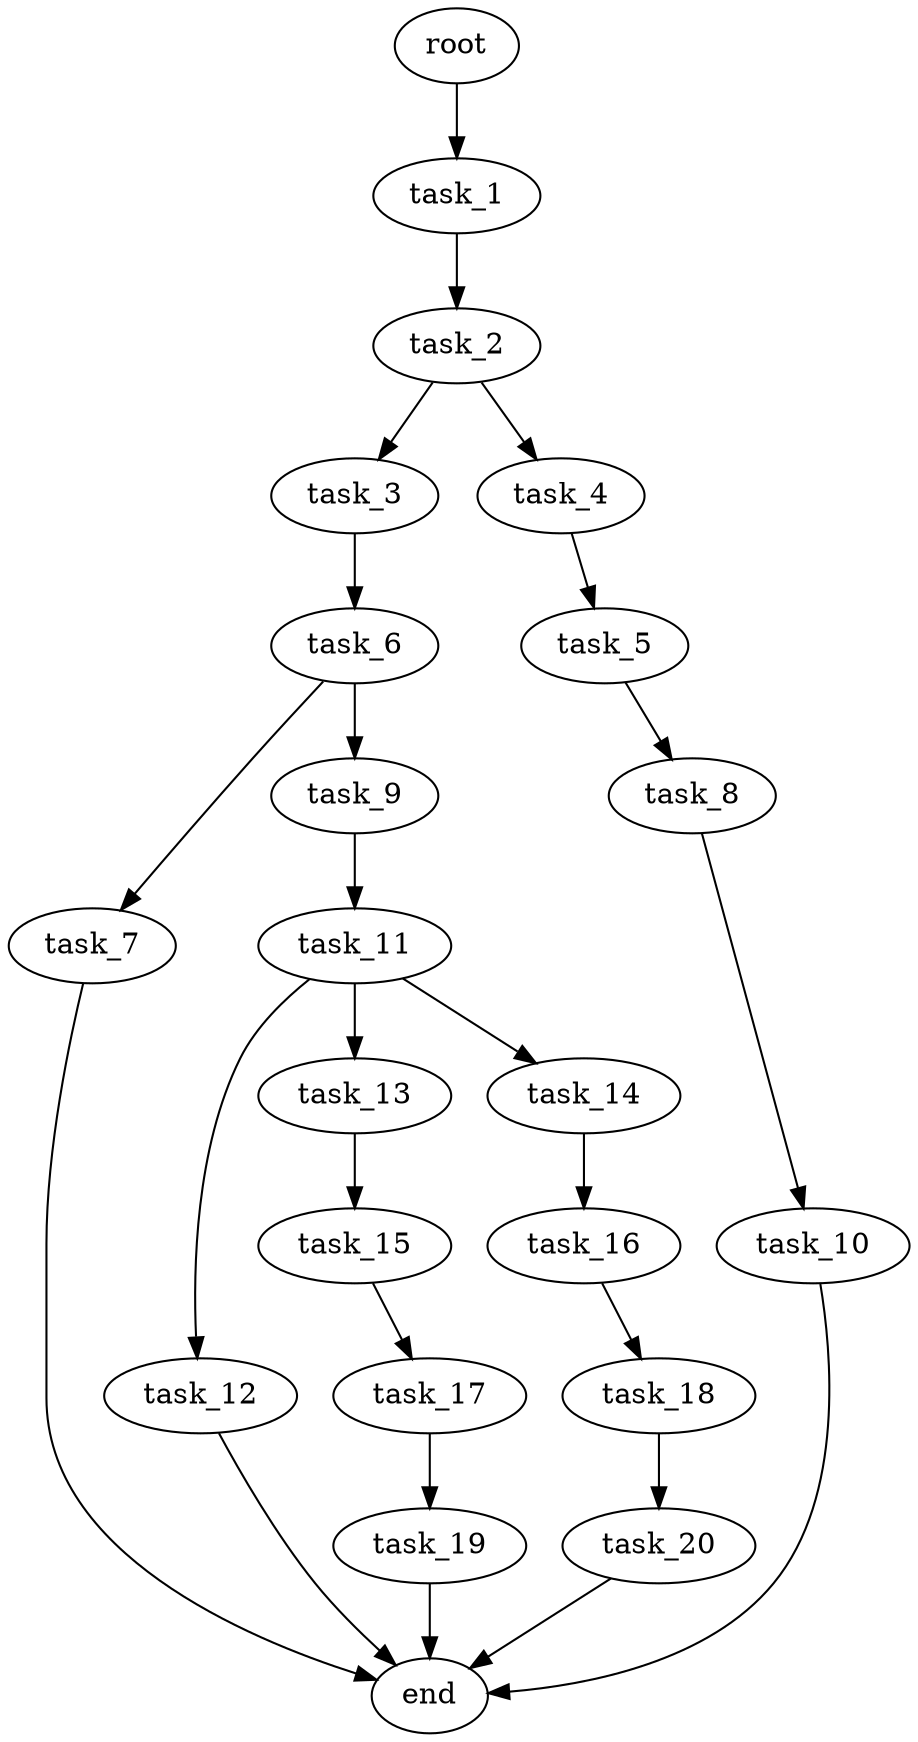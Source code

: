 digraph G {
  root [size="0.000000e+00"];
  task_1 [size="5.340577e+09"];
  task_2 [size="3.095369e+09"];
  task_3 [size="8.086430e+09"];
  task_4 [size="4.690687e+09"];
  task_5 [size="8.351299e+09"];
  task_6 [size="3.679042e+09"];
  task_7 [size="9.471355e+09"];
  task_8 [size="9.844413e+09"];
  task_9 [size="4.617338e+09"];
  task_10 [size="2.818436e+09"];
  task_11 [size="3.819342e+09"];
  task_12 [size="5.275070e+09"];
  task_13 [size="9.662715e+09"];
  task_14 [size="8.169096e+09"];
  task_15 [size="8.012791e+09"];
  task_16 [size="1.384847e+09"];
  task_17 [size="2.500782e+09"];
  task_18 [size="6.412149e+09"];
  task_19 [size="8.741295e+09"];
  task_20 [size="5.545853e+09"];
  end [size="0.000000e+00"];

  root -> task_1 [size="1.000000e-12"];
  task_1 -> task_2 [size="3.095369e+08"];
  task_2 -> task_3 [size="8.086430e+08"];
  task_2 -> task_4 [size="4.690687e+08"];
  task_3 -> task_6 [size="3.679042e+08"];
  task_4 -> task_5 [size="8.351299e+08"];
  task_5 -> task_8 [size="9.844413e+08"];
  task_6 -> task_7 [size="9.471355e+08"];
  task_6 -> task_9 [size="4.617338e+08"];
  task_7 -> end [size="1.000000e-12"];
  task_8 -> task_10 [size="2.818436e+08"];
  task_9 -> task_11 [size="3.819342e+08"];
  task_10 -> end [size="1.000000e-12"];
  task_11 -> task_12 [size="5.275070e+08"];
  task_11 -> task_13 [size="9.662715e+08"];
  task_11 -> task_14 [size="8.169096e+08"];
  task_12 -> end [size="1.000000e-12"];
  task_13 -> task_15 [size="8.012791e+08"];
  task_14 -> task_16 [size="1.384847e+08"];
  task_15 -> task_17 [size="2.500782e+08"];
  task_16 -> task_18 [size="6.412149e+08"];
  task_17 -> task_19 [size="8.741295e+08"];
  task_18 -> task_20 [size="5.545853e+08"];
  task_19 -> end [size="1.000000e-12"];
  task_20 -> end [size="1.000000e-12"];
}
